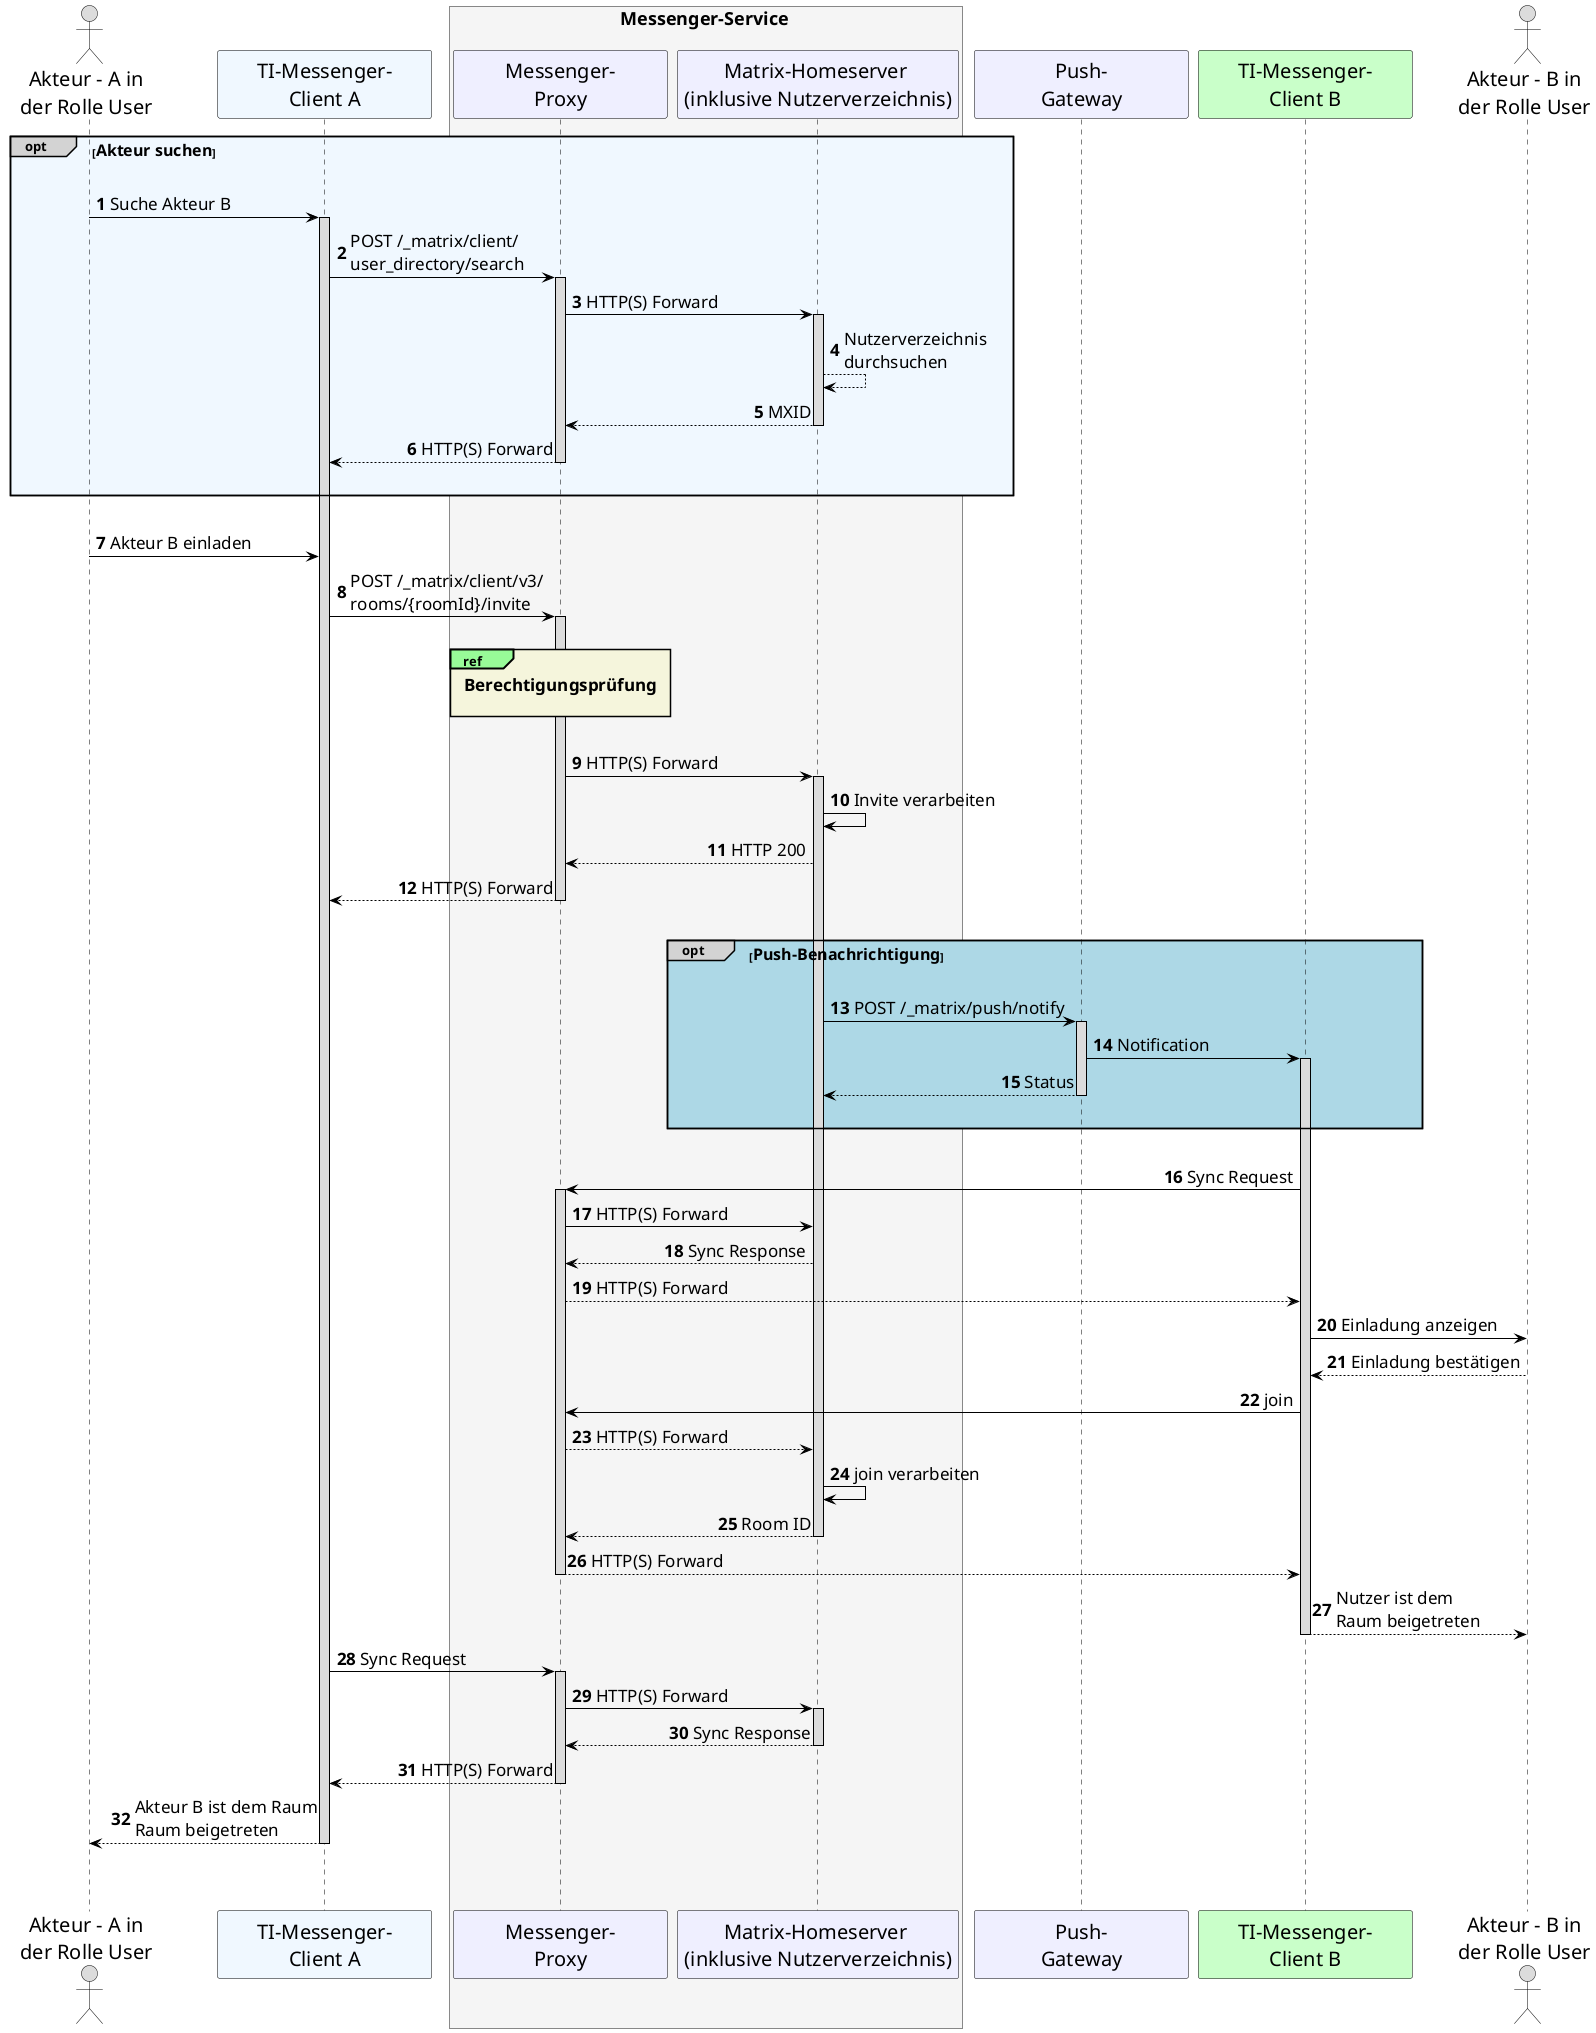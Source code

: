 /' 
# UC - 10104
# Name: Einladung von Akteuren innerhalb einer Organisation
'/

@startuml
skinparam sequenceMessageAlign direction
skinparam minClassWidth 200
skinparam BoxPadding 1
skinparam sequenceReferenceHeaderBackgroundColor palegreen
skinparam sequenceReferenceBackgroundColor Beige
scale max 2048 width

skinparam sequence {
ArrowColor black
ArrowFontSize 17
ActorBorderColor black
LifeLineBorderColor black
LifeLineBackgroundColor Gainsboro

ParticipantBorderColor Motivation
ParticipantBackgroundColor Motivation
ParticipantFontSize 20
ParticipantFontColor black
ParticipantBorderColor Black
ParticipantBackgroundColor MOTIVATION

ActorBackgroundColor Gainsboro
ActorFontColor black
ActorFontSize 20
}
autonumber

    actor U1 as "Akteur - A in\nder Rolle User"
    participant C1 as "TI-Messenger-\nClient A" #AliceBlue
    box <size:18>Messenger-Service</size> #WhiteSmoke
      participant MP as "Messenger-\nProxy"
      participant MH as "Matrix-Homeserver \n(inklusive Nutzerverzeichnis)"
    end box
    participant PG as "Push-\nGateway"
    participant C2 as "TI-Messenger-\nClient B"#TECHNOLOGY
    actor U2 as "Akteur - B in\nder Rolle User"
    
    opt#LightGrey #AliceBlue <size:16>Akteur suchen</size>
    |||
    U1->C1: Suche Akteur B
      activate C1
    C1->MP: POST /_matrix/client/\nuser_directory/search
      activate MP
    MP->MH: HTTP(S) Forward
      activate MH
    MH-->MH: Nutzerverzeichnis \ndurchsuchen
    MH-->MP: MXID
      deactivate MH
    MP-->C1: HTTP(S) Forward
      deactivate MP
    |||
    end
    
    |||
    U1->C1: Akteur B einladen
    C1->MP: POST /_matrix/client/v3/\nrooms/{roomId}/invite
      activate MP
    
    |||
      ref over MP, MP: <size:17><b>Berechtigungsprüfung</size>\n 
    |||
 
   
      MP->MH: HTTP(S) Forward
        activate MH
      MH->MH: Invite verarbeiten
      MH-->MP: HTTP 200
      MP-->C1: HTTP(S) Forward
        deactivate MP
      |||
        opt#LightGrey #LightBlue <size:16>Push-Benachrichtigung</size>
          |||
          MH->PG: POST /_matrix/push/notify
            activate PG
          PG->C2: Notification
          activate C2
          PG-->MH: Status
            deactivate PG
        |||
        end
        |||
          
          C2->MP: Sync Request
            activate MP
          MP->MH: HTTP(S) Forward
          MH-->MP: Sync Response
          MP-->C2: HTTP(S) Forward

          C2->U2: Einladung anzeigen
          U2-->C2: Einladung bestätigen
          C2->MP: join
          MP-->MH: HTTP(S) Forward
          MH->MH: join verarbeiten
          MH-->MP: Room ID
            deactivate MH
          MP-->C2: HTTP(S) Forward
            deactivate MP
          C2-->U2: Nutzer ist dem \nRaum beigetreten
            deactivate C2

          C1->MP: Sync Request
            activate MP
          MP->MH: HTTP(S) Forward
            activate MH
          MH-->MP: Sync Response
          deactivate MH
          MP-->C1: HTTP(S) Forward
          deactivate MP
          C1-->U1: Akteur B ist dem Raum\nRaum beigetreten
          deactivate C1
        |||
 |||
@enduml
